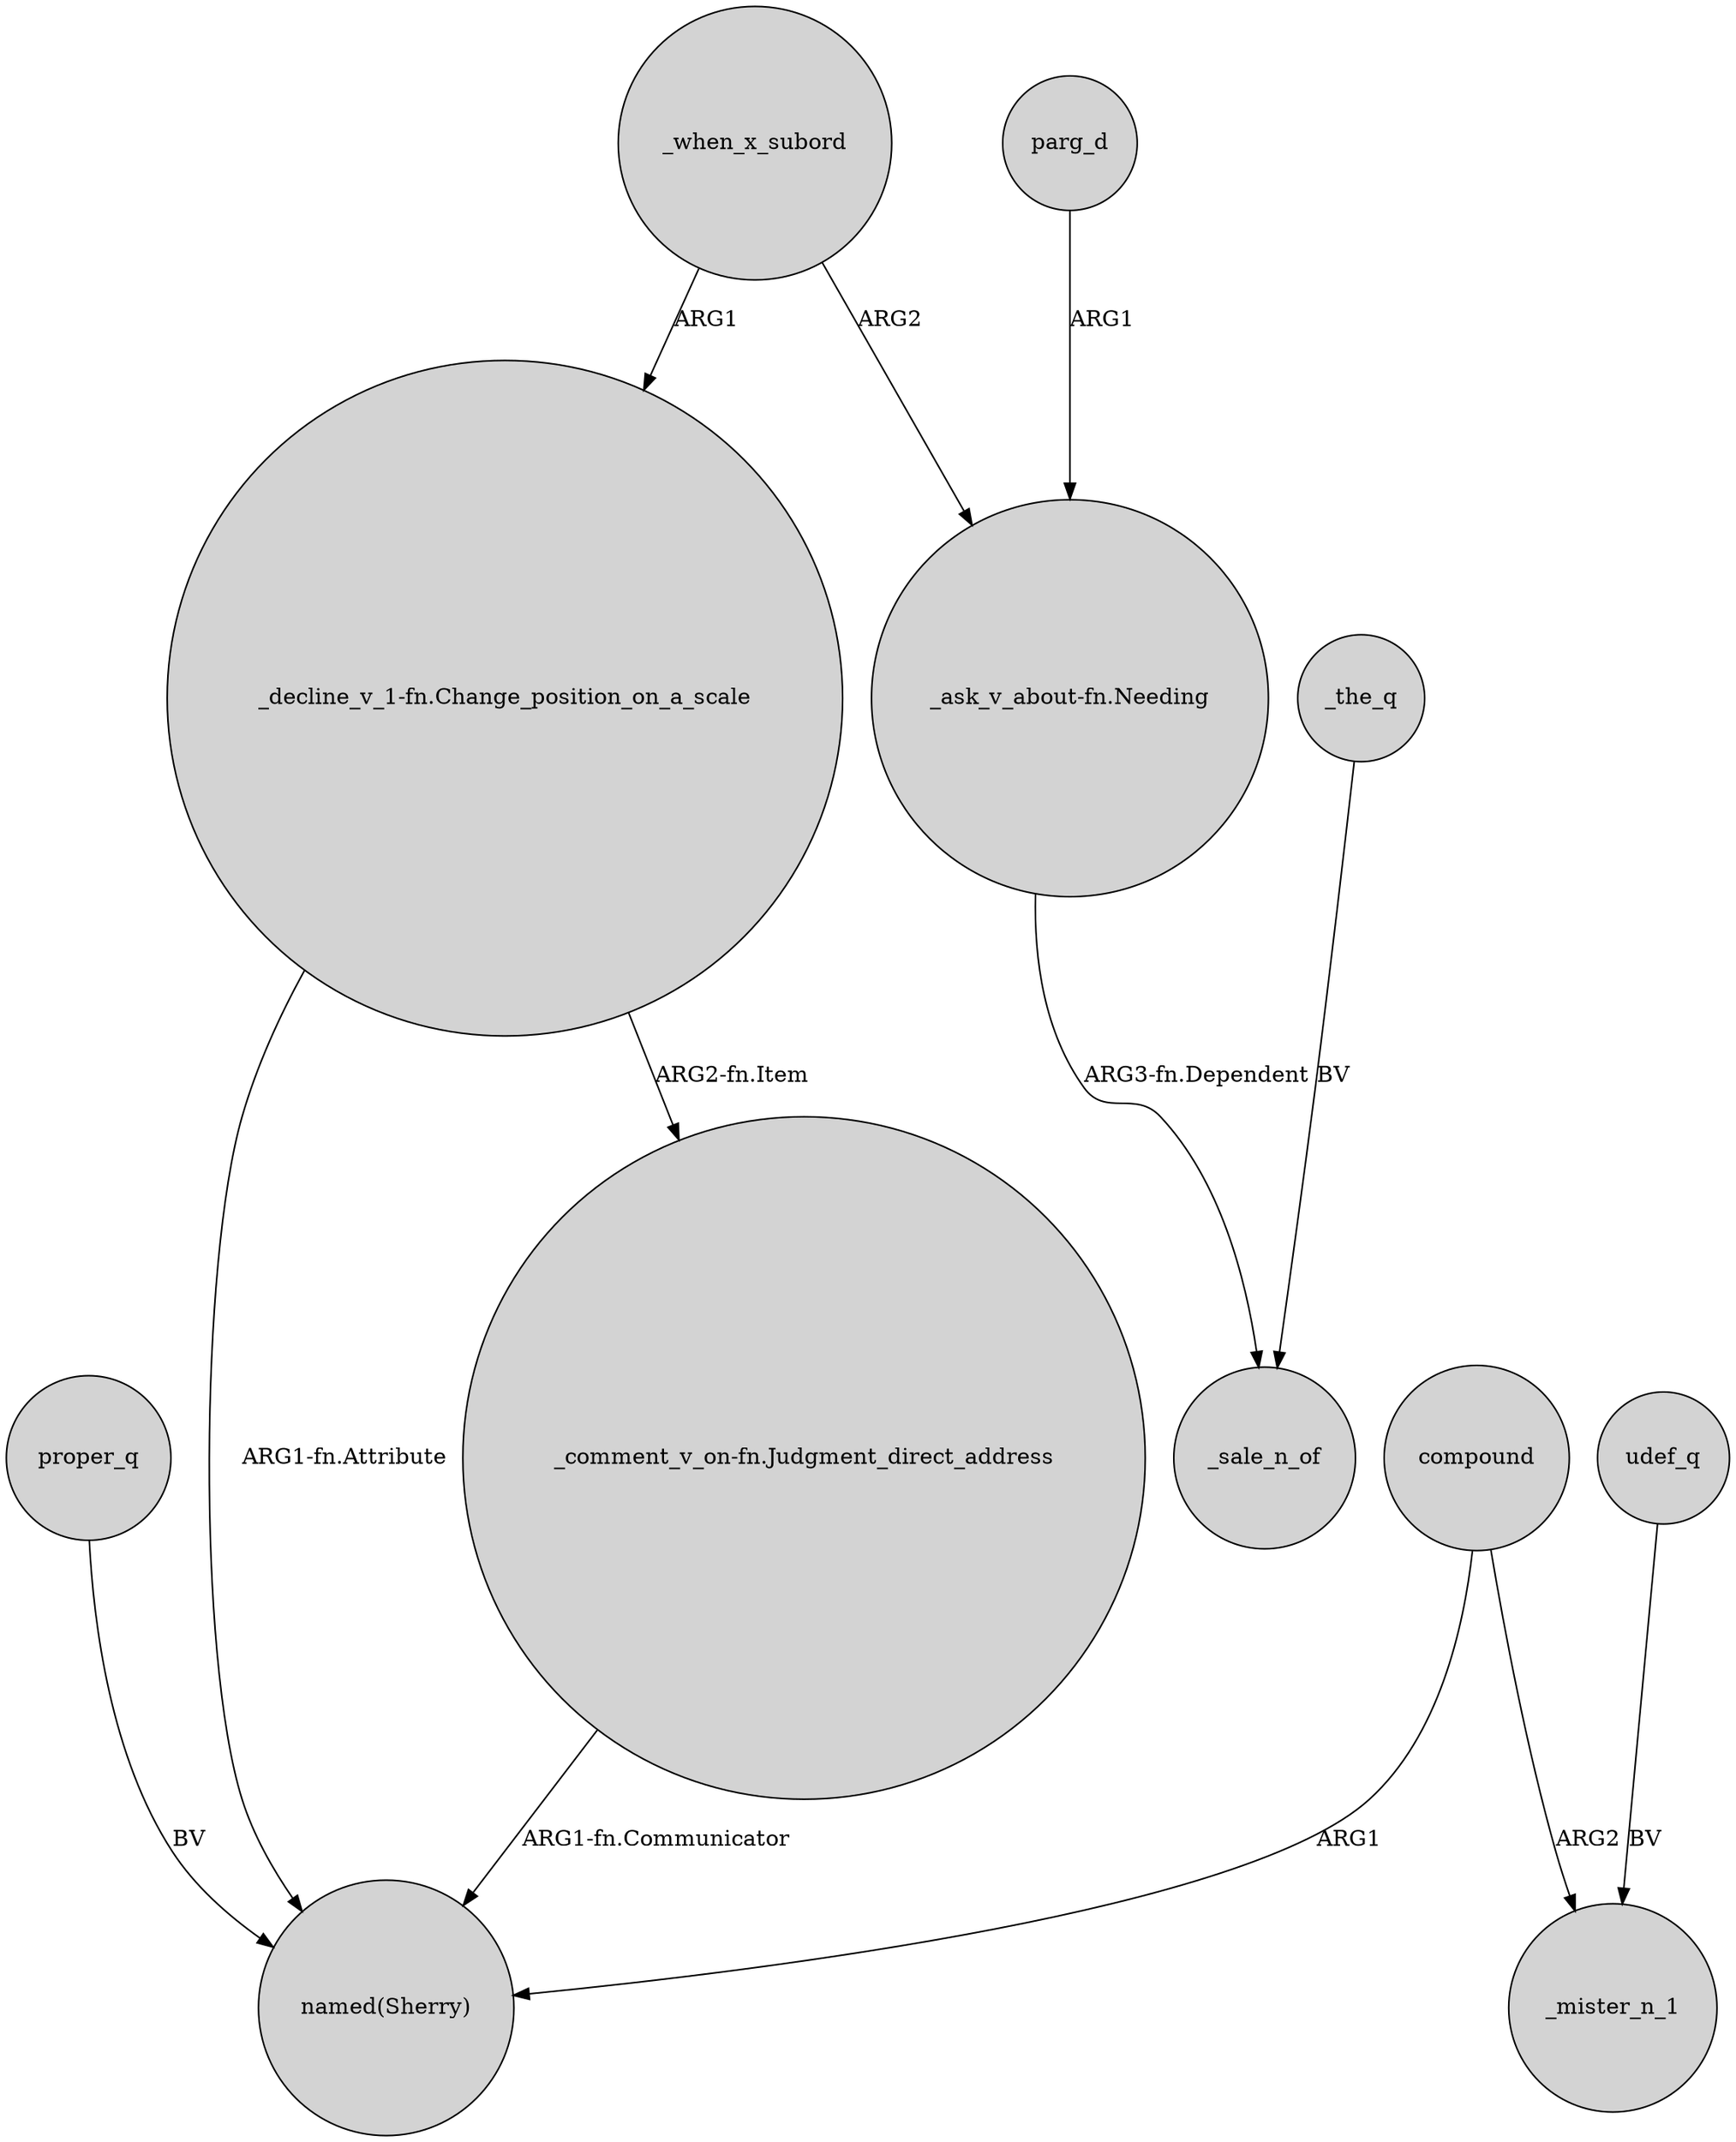 digraph {
	node [shape=circle style=filled]
	proper_q -> "named(Sherry)" [label=BV]
	"_decline_v_1-fn.Change_position_on_a_scale" -> "_comment_v_on-fn.Judgment_direct_address" [label="ARG2-fn.Item"]
	compound -> _mister_n_1 [label=ARG2]
	udef_q -> _mister_n_1 [label=BV]
	compound -> "named(Sherry)" [label=ARG1]
	"_ask_v_about-fn.Needing" -> _sale_n_of [label="ARG3-fn.Dependent"]
	"_comment_v_on-fn.Judgment_direct_address" -> "named(Sherry)" [label="ARG1-fn.Communicator"]
	_the_q -> _sale_n_of [label=BV]
	_when_x_subord -> "_ask_v_about-fn.Needing" [label=ARG2]
	"_decline_v_1-fn.Change_position_on_a_scale" -> "named(Sherry)" [label="ARG1-fn.Attribute"]
	_when_x_subord -> "_decline_v_1-fn.Change_position_on_a_scale" [label=ARG1]
	parg_d -> "_ask_v_about-fn.Needing" [label=ARG1]
}
